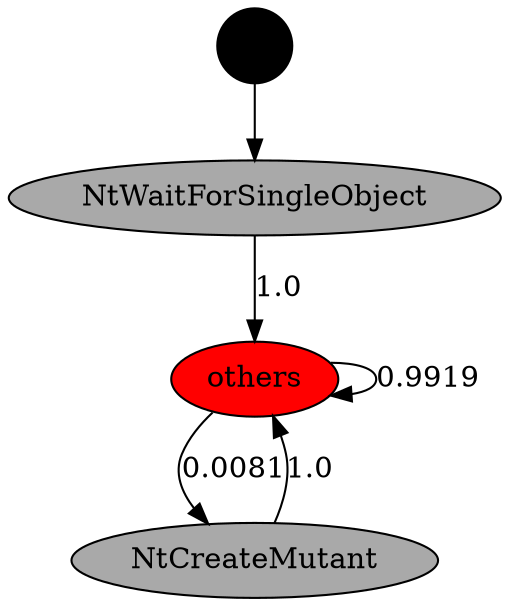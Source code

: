digraph "./API_PER_CATEGORY/CreateMutexEx.exe_3968_Synchronization_API_per_Category_Transition_Matrix" {
	NtWaitForSingleObject [label=NtWaitForSingleObject fillcolor=darkgray style=filled]
	others [label=others fillcolor=red style=filled]
	NtWaitForSingleObject -> others [label=1.0]
	Start [label="" fillcolor=black fontcolor=white shape=circle style=filled]
	Start -> NtWaitForSingleObject
	others [label=others fillcolor=red style=filled]
	others [label=others fillcolor=red style=filled]
	others -> others [label=0.9919]
	others [label=others fillcolor=red style=filled]
	NtCreateMutant [label=NtCreateMutant fillcolor=darkgray style=filled]
	others -> NtCreateMutant [label=0.0081]
	NtCreateMutant [label=NtCreateMutant fillcolor=darkgray style=filled]
	others [label=others fillcolor=red style=filled]
	NtCreateMutant -> others [label=1.0]
}
